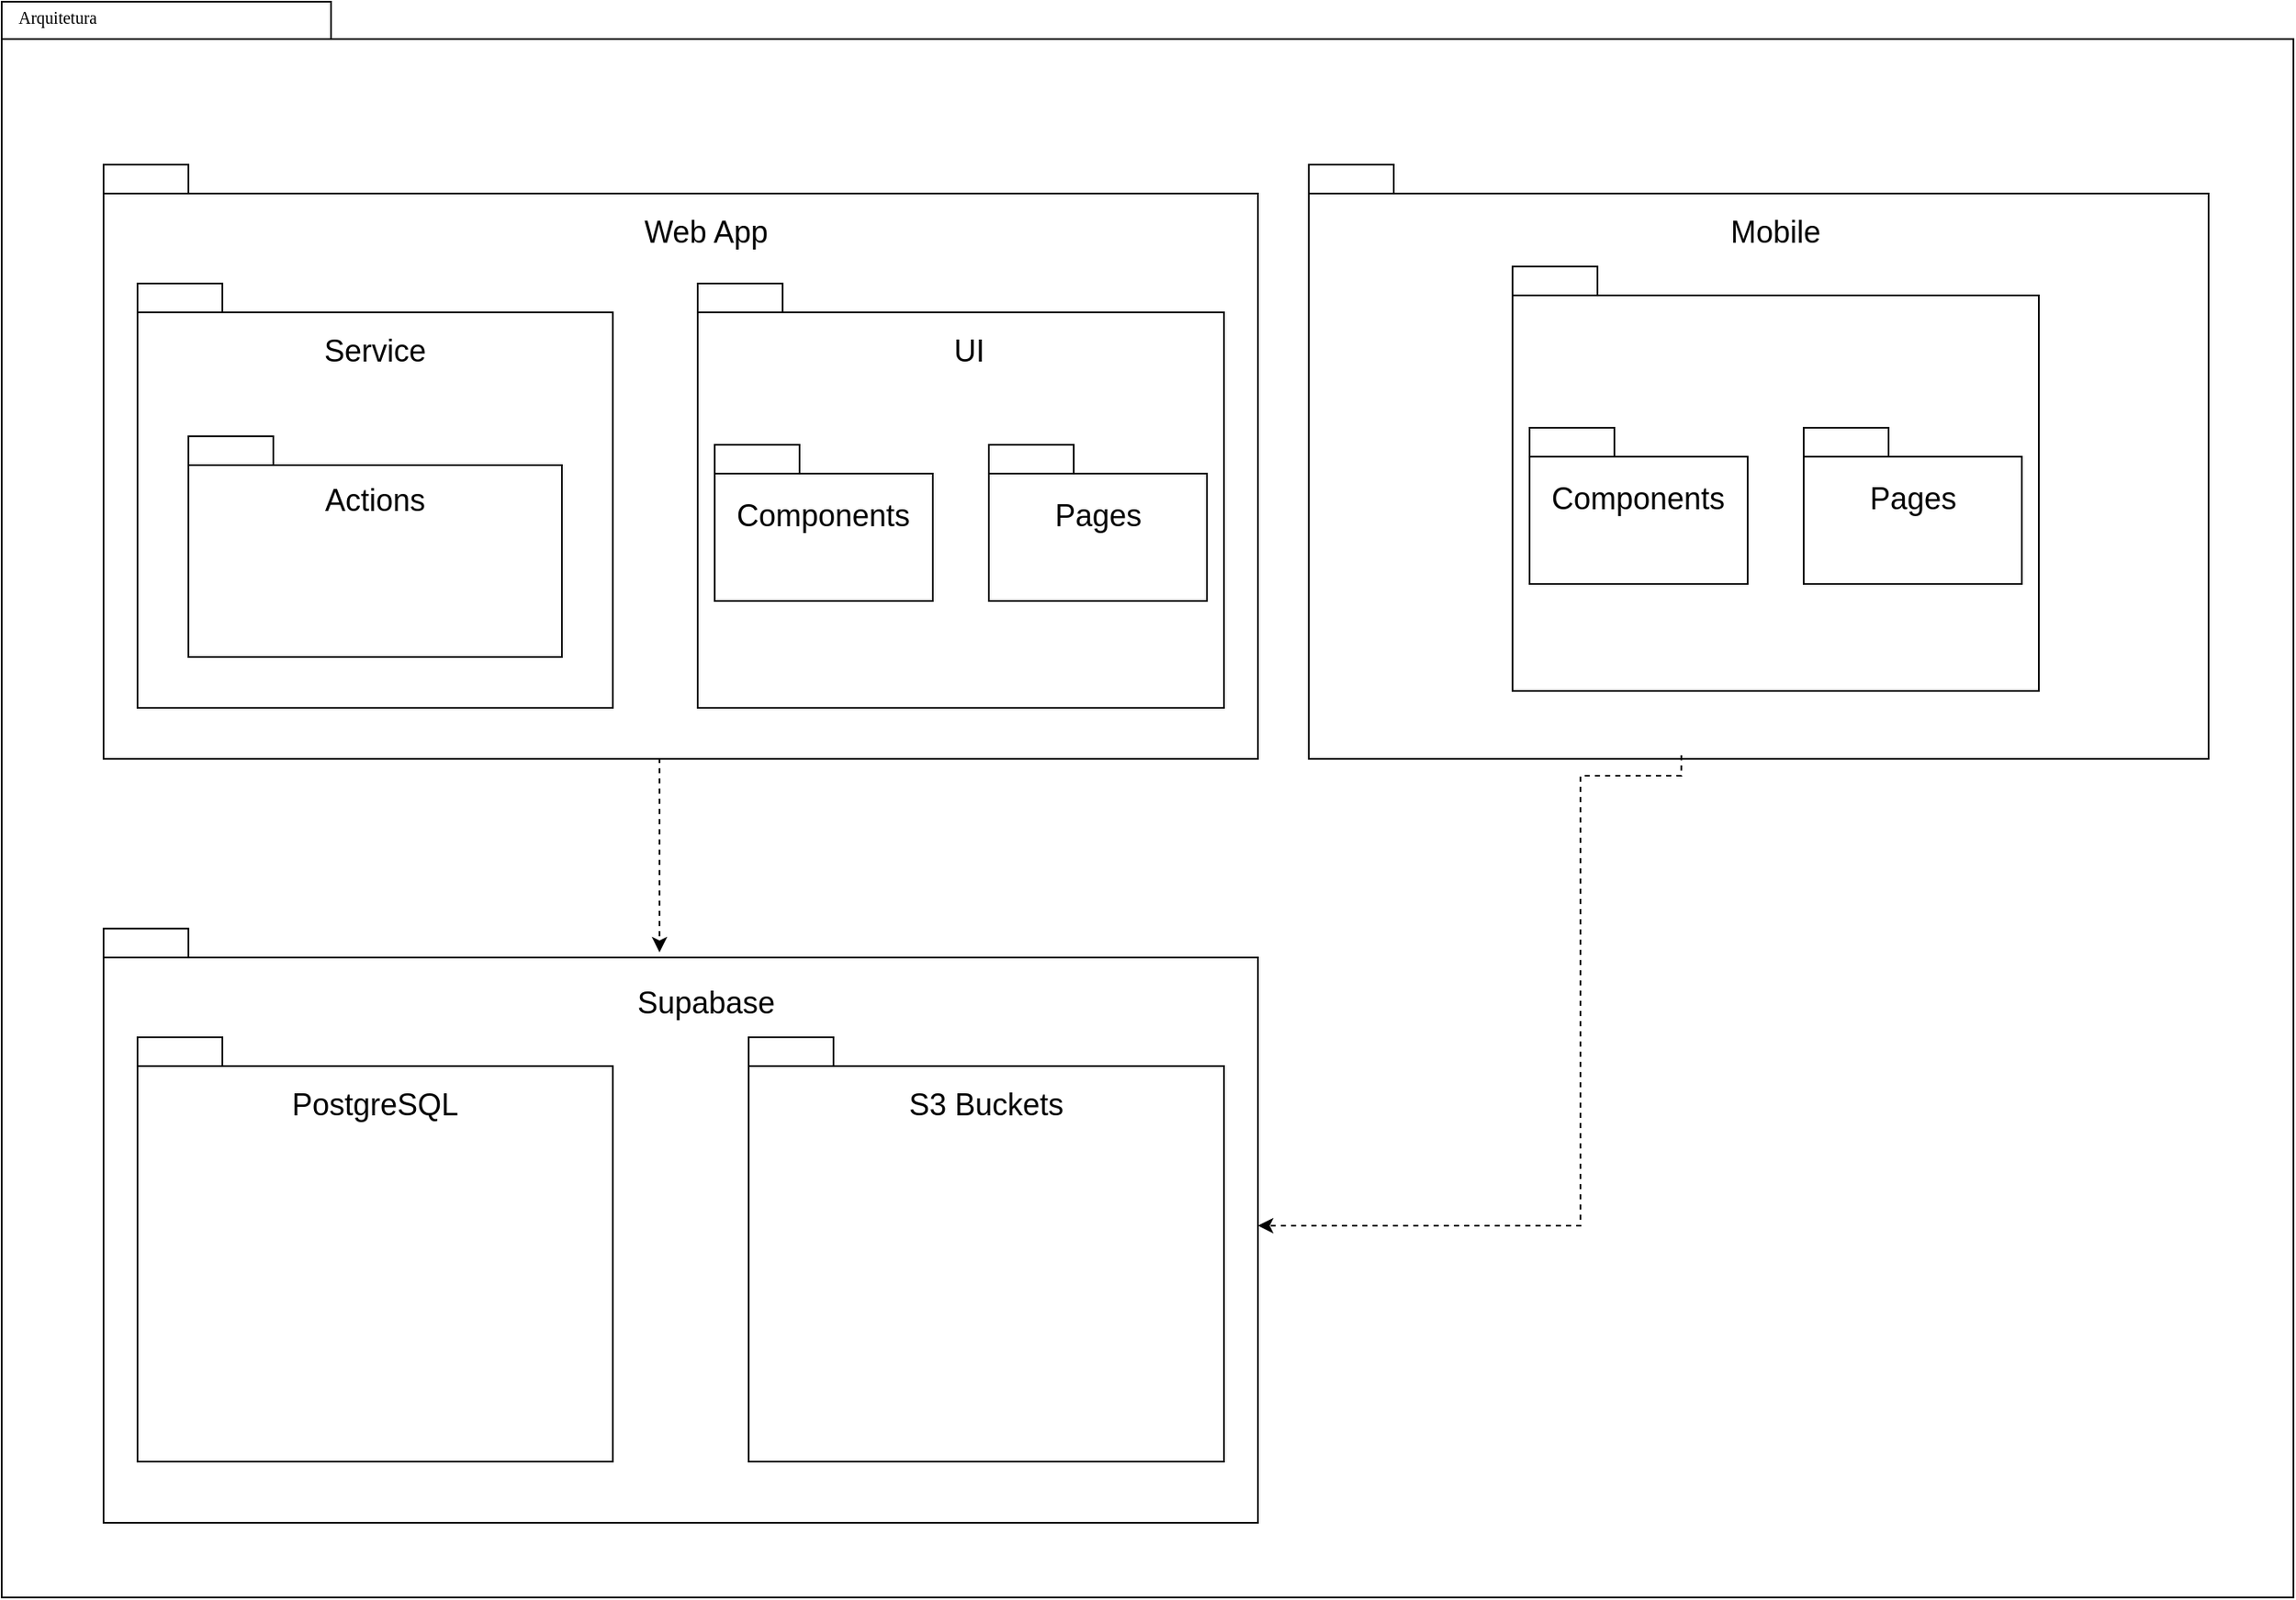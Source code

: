 <mxfile version="26.2.13">
  <diagram name="Page-1" id="b5b7bab2-c9e2-2cf4-8b2a-24fd1a2a6d21">
    <mxGraphModel grid="1" page="1" gridSize="10" guides="1" tooltips="1" connect="1" arrows="1" fold="1" pageScale="1" pageWidth="827" pageHeight="1169" background="none" math="0" shadow="0">
      <root>
        <mxCell id="0" />
        <mxCell id="1" parent="0" />
        <mxCell id="6e0c8c40b5770093-72" value="" style="shape=folder;fontStyle=1;spacingTop=10;tabWidth=194;tabHeight=22;tabPosition=left;html=1;rounded=0;shadow=0;comic=0;labelBackgroundColor=none;strokeWidth=1;fillColor=none;fontFamily=Verdana;fontSize=10;align=center;" vertex="1" parent="1">
          <mxGeometry x="320" y="114" width="1350" height="940" as="geometry" />
        </mxCell>
        <mxCell id="6e0c8c40b5770093-73" value="Arquitetura" style="text;html=1;align=left;verticalAlign=top;spacingTop=-4;fontSize=10;fontFamily=Verdana" vertex="1" parent="1">
          <mxGeometry x="327.5" y="114.5" width="130" height="20" as="geometry" />
        </mxCell>
        <mxCell id="gY_7XjyDLN-W95m0JR-Q-20" style="edgeStyle=orthogonalEdgeStyle;rounded=0;orthogonalLoop=1;jettySize=auto;html=1;exitX=0.5;exitY=1;exitDx=0;exitDy=0;exitPerimeter=0;entryX=0.25;entryY=0;entryDx=0;entryDy=0;dashed=1;" edge="1" parent="1" source="gY_7XjyDLN-W95m0JR-Q-1" target="gY_7XjyDLN-W95m0JR-Q-15">
          <mxGeometry relative="1" as="geometry">
            <Array as="points">
              <mxPoint x="708" y="560" />
            </Array>
          </mxGeometry>
        </mxCell>
        <mxCell id="gY_7XjyDLN-W95m0JR-Q-1" value="" style="shape=folder;fontStyle=1;spacingTop=10;tabWidth=50;tabHeight=17;tabPosition=left;html=1;rounded=0;shadow=0;comic=0;labelBackgroundColor=none;strokeWidth=1;fontFamily=Verdana;fontSize=10;align=center;labelPosition=center;verticalLabelPosition=middle;verticalAlign=middle;" vertex="1" parent="1">
          <mxGeometry x="380" y="210" width="680" height="350" as="geometry" />
        </mxCell>
        <mxCell id="gY_7XjyDLN-W95m0JR-Q-3" value="&lt;span style=&quot;font-size: 18px;&quot;&gt;Web App&lt;/span&gt;" style="text;html=1;align=center;verticalAlign=middle;whiteSpace=wrap;rounded=0;" vertex="1" parent="1">
          <mxGeometry x="680" y="220" width="110" height="60" as="geometry" />
        </mxCell>
        <mxCell id="gY_7XjyDLN-W95m0JR-Q-4" value="" style="shape=folder;fontStyle=1;spacingTop=10;tabWidth=50;tabHeight=17;tabPosition=left;html=1;rounded=0;shadow=0;comic=0;labelBackgroundColor=none;strokeWidth=1;fontFamily=Verdana;fontSize=10;align=center;labelPosition=center;verticalLabelPosition=middle;verticalAlign=middle;" vertex="1" parent="1">
          <mxGeometry x="400" y="280" width="280" height="250" as="geometry" />
        </mxCell>
        <mxCell id="gY_7XjyDLN-W95m0JR-Q-5" value="&lt;font style=&quot;font-size: 18px;&quot;&gt;Service&lt;/font&gt;" style="text;html=1;align=center;verticalAlign=middle;whiteSpace=wrap;rounded=0;" vertex="1" parent="1">
          <mxGeometry x="485" y="290" width="110" height="60" as="geometry" />
        </mxCell>
        <mxCell id="gY_7XjyDLN-W95m0JR-Q-6" value="" style="shape=folder;fontStyle=1;spacingTop=10;tabWidth=50;tabHeight=17;tabPosition=left;html=1;rounded=0;shadow=0;comic=0;labelBackgroundColor=none;strokeWidth=1;fontFamily=Verdana;fontSize=10;align=center;labelPosition=center;verticalLabelPosition=middle;verticalAlign=middle;" vertex="1" parent="1">
          <mxGeometry x="730" y="280" width="310" height="250" as="geometry" />
        </mxCell>
        <mxCell id="gY_7XjyDLN-W95m0JR-Q-7" value="&lt;font style=&quot;font-size: 18px;&quot;&gt;UI&lt;/font&gt;" style="text;html=1;align=center;verticalAlign=middle;whiteSpace=wrap;rounded=0;" vertex="1" parent="1">
          <mxGeometry x="835" y="290" width="110" height="60" as="geometry" />
        </mxCell>
        <mxCell id="gY_7XjyDLN-W95m0JR-Q-8" value="" style="shape=folder;fontStyle=1;spacingTop=10;tabWidth=50;tabHeight=17;tabPosition=left;html=1;rounded=0;shadow=0;comic=0;labelBackgroundColor=none;strokeWidth=1;fontFamily=Verdana;fontSize=10;align=center;labelPosition=center;verticalLabelPosition=middle;verticalAlign=middle;" vertex="1" parent="1">
          <mxGeometry x="430" y="370" width="220" height="130" as="geometry" />
        </mxCell>
        <mxCell id="gY_7XjyDLN-W95m0JR-Q-9" value="&lt;font style=&quot;font-size: 18px;&quot;&gt;Actions&lt;/font&gt;" style="text;html=1;align=center;verticalAlign=middle;whiteSpace=wrap;rounded=0;" vertex="1" parent="1">
          <mxGeometry x="485" y="378" width="110" height="60" as="geometry" />
        </mxCell>
        <mxCell id="gY_7XjyDLN-W95m0JR-Q-10" value="" style="shape=folder;fontStyle=1;spacingTop=10;tabWidth=50;tabHeight=17;tabPosition=left;html=1;rounded=0;shadow=0;comic=0;labelBackgroundColor=none;strokeWidth=1;fontFamily=Verdana;fontSize=10;align=center;labelPosition=center;verticalLabelPosition=middle;verticalAlign=middle;" vertex="1" parent="1">
          <mxGeometry x="740" y="375" width="128.5" height="92" as="geometry" />
        </mxCell>
        <mxCell id="gY_7XjyDLN-W95m0JR-Q-11" value="&lt;font style=&quot;font-size: 18px;&quot;&gt;Components&lt;/font&gt;" style="text;html=1;align=center;verticalAlign=middle;whiteSpace=wrap;rounded=0;" vertex="1" parent="1">
          <mxGeometry x="749.25" y="387" width="110" height="60" as="geometry" />
        </mxCell>
        <mxCell id="gY_7XjyDLN-W95m0JR-Q-12" value="" style="shape=folder;fontStyle=1;spacingTop=10;tabWidth=50;tabHeight=17;tabPosition=left;html=1;rounded=0;shadow=0;comic=0;labelBackgroundColor=none;strokeWidth=1;fontFamily=Verdana;fontSize=10;align=center;labelPosition=center;verticalLabelPosition=middle;verticalAlign=middle;" vertex="1" parent="1">
          <mxGeometry x="901.5" y="375" width="128.5" height="92" as="geometry" />
        </mxCell>
        <mxCell id="gY_7XjyDLN-W95m0JR-Q-13" value="&lt;font style=&quot;font-size: 18px;&quot;&gt;Pages&lt;/font&gt;" style="text;html=1;align=center;verticalAlign=middle;whiteSpace=wrap;rounded=0;" vertex="1" parent="1">
          <mxGeometry x="910.75" y="387" width="110" height="60" as="geometry" />
        </mxCell>
        <mxCell id="gY_7XjyDLN-W95m0JR-Q-14" value="" style="shape=folder;fontStyle=1;spacingTop=10;tabWidth=50;tabHeight=17;tabPosition=left;html=1;rounded=0;shadow=0;comic=0;labelBackgroundColor=none;strokeWidth=1;fontFamily=Verdana;fontSize=10;align=center;labelPosition=center;verticalLabelPosition=middle;verticalAlign=middle;" vertex="1" parent="1">
          <mxGeometry x="380" y="660" width="680" height="350" as="geometry" />
        </mxCell>
        <mxCell id="gY_7XjyDLN-W95m0JR-Q-15" value="&lt;span style=&quot;font-size: 18px;&quot;&gt;Supabase&lt;/span&gt;" style="text;html=1;align=center;verticalAlign=middle;whiteSpace=wrap;rounded=0;" vertex="1" parent="1">
          <mxGeometry x="680" y="674" width="110" height="60" as="geometry" />
        </mxCell>
        <mxCell id="gY_7XjyDLN-W95m0JR-Q-16" value="" style="shape=folder;fontStyle=1;spacingTop=10;tabWidth=50;tabHeight=17;tabPosition=left;html=1;rounded=0;shadow=0;comic=0;labelBackgroundColor=none;strokeWidth=1;fontFamily=Verdana;fontSize=10;align=center;labelPosition=center;verticalLabelPosition=middle;verticalAlign=middle;" vertex="1" parent="1">
          <mxGeometry x="400" y="724" width="280" height="250" as="geometry" />
        </mxCell>
        <mxCell id="gY_7XjyDLN-W95m0JR-Q-17" value="&lt;font style=&quot;font-size: 18px;&quot;&gt;PostgreSQL&lt;/font&gt;" style="text;html=1;align=center;verticalAlign=middle;whiteSpace=wrap;rounded=0;" vertex="1" parent="1">
          <mxGeometry x="485" y="734" width="110" height="60" as="geometry" />
        </mxCell>
        <mxCell id="gY_7XjyDLN-W95m0JR-Q-18" value="" style="shape=folder;fontStyle=1;spacingTop=10;tabWidth=50;tabHeight=17;tabPosition=left;html=1;rounded=0;shadow=0;comic=0;labelBackgroundColor=none;strokeWidth=1;fontFamily=Verdana;fontSize=10;align=center;labelPosition=center;verticalLabelPosition=middle;verticalAlign=middle;" vertex="1" parent="1">
          <mxGeometry x="760" y="724" width="280" height="250" as="geometry" />
        </mxCell>
        <mxCell id="gY_7XjyDLN-W95m0JR-Q-19" value="&lt;span style=&quot;font-size: 18px;&quot;&gt;S3 Buckets&lt;/span&gt;" style="text;html=1;align=center;verticalAlign=middle;whiteSpace=wrap;rounded=0;" vertex="1" parent="1">
          <mxGeometry x="845" y="734" width="110" height="60" as="geometry" />
        </mxCell>
        <mxCell id="gY_7XjyDLN-W95m0JR-Q-21" value="" style="shape=folder;fontStyle=1;spacingTop=10;tabWidth=50;tabHeight=17;tabPosition=left;html=1;rounded=0;shadow=0;comic=0;labelBackgroundColor=none;strokeWidth=1;fontFamily=Verdana;fontSize=10;align=center;labelPosition=center;verticalLabelPosition=middle;verticalAlign=middle;" vertex="1" parent="1">
          <mxGeometry x="1090" y="210" width="530" height="350" as="geometry" />
        </mxCell>
        <mxCell id="gY_7XjyDLN-W95m0JR-Q-22" value="" style="shape=folder;fontStyle=1;spacingTop=10;tabWidth=50;tabHeight=17;tabPosition=left;html=1;rounded=0;shadow=0;comic=0;labelBackgroundColor=none;strokeWidth=1;fontFamily=Verdana;fontSize=10;align=center;labelPosition=center;verticalLabelPosition=middle;verticalAlign=middle;" vertex="1" parent="1">
          <mxGeometry x="1210" y="270" width="310" height="250" as="geometry" />
        </mxCell>
        <mxCell id="gY_7XjyDLN-W95m0JR-Q-23" value="" style="shape=folder;fontStyle=1;spacingTop=10;tabWidth=50;tabHeight=17;tabPosition=left;html=1;rounded=0;shadow=0;comic=0;labelBackgroundColor=none;strokeWidth=1;fontFamily=Verdana;fontSize=10;align=center;labelPosition=center;verticalLabelPosition=middle;verticalAlign=middle;" vertex="1" parent="1">
          <mxGeometry x="1220" y="365" width="128.5" height="92" as="geometry" />
        </mxCell>
        <mxCell id="gY_7XjyDLN-W95m0JR-Q-24" value="&lt;font style=&quot;font-size: 18px;&quot;&gt;Components&lt;/font&gt;" style="text;html=1;align=center;verticalAlign=middle;whiteSpace=wrap;rounded=0;" vertex="1" parent="1">
          <mxGeometry x="1229.25" y="377" width="110" height="60" as="geometry" />
        </mxCell>
        <mxCell id="gY_7XjyDLN-W95m0JR-Q-25" value="" style="shape=folder;fontStyle=1;spacingTop=10;tabWidth=50;tabHeight=17;tabPosition=left;html=1;rounded=0;shadow=0;comic=0;labelBackgroundColor=none;strokeWidth=1;fontFamily=Verdana;fontSize=10;align=center;labelPosition=center;verticalLabelPosition=middle;verticalAlign=middle;" vertex="1" parent="1">
          <mxGeometry x="1381.5" y="365" width="128.5" height="92" as="geometry" />
        </mxCell>
        <mxCell id="gY_7XjyDLN-W95m0JR-Q-26" value="&lt;font style=&quot;font-size: 18px;&quot;&gt;Pages&lt;/font&gt;" style="text;html=1;align=center;verticalAlign=middle;whiteSpace=wrap;rounded=0;" vertex="1" parent="1">
          <mxGeometry x="1390.75" y="377" width="110" height="60" as="geometry" />
        </mxCell>
        <mxCell id="gY_7XjyDLN-W95m0JR-Q-28" value="&lt;span style=&quot;font-size: 18px;&quot;&gt;Mobile&lt;/span&gt;" style="text;html=1;align=center;verticalAlign=middle;whiteSpace=wrap;rounded=0;" vertex="1" parent="1">
          <mxGeometry x="1310" y="220" width="110" height="60" as="geometry" />
        </mxCell>
        <mxCell id="gY_7XjyDLN-W95m0JR-Q-29" style="edgeStyle=orthogonalEdgeStyle;rounded=0;orthogonalLoop=1;jettySize=auto;html=1;exitX=0.414;exitY=0.994;exitDx=0;exitDy=0;exitPerimeter=0;dashed=1;" edge="1" parent="1" source="gY_7XjyDLN-W95m0JR-Q-21" target="gY_7XjyDLN-W95m0JR-Q-14">
          <mxGeometry relative="1" as="geometry">
            <mxPoint x="1262" y="570" as="sourcePoint" />
            <mxPoint x="1250" y="684" as="targetPoint" />
            <Array as="points">
              <mxPoint x="1309" y="570" />
              <mxPoint x="1250" y="570" />
              <mxPoint x="1250" y="835" />
            </Array>
          </mxGeometry>
        </mxCell>
      </root>
    </mxGraphModel>
  </diagram>
</mxfile>
